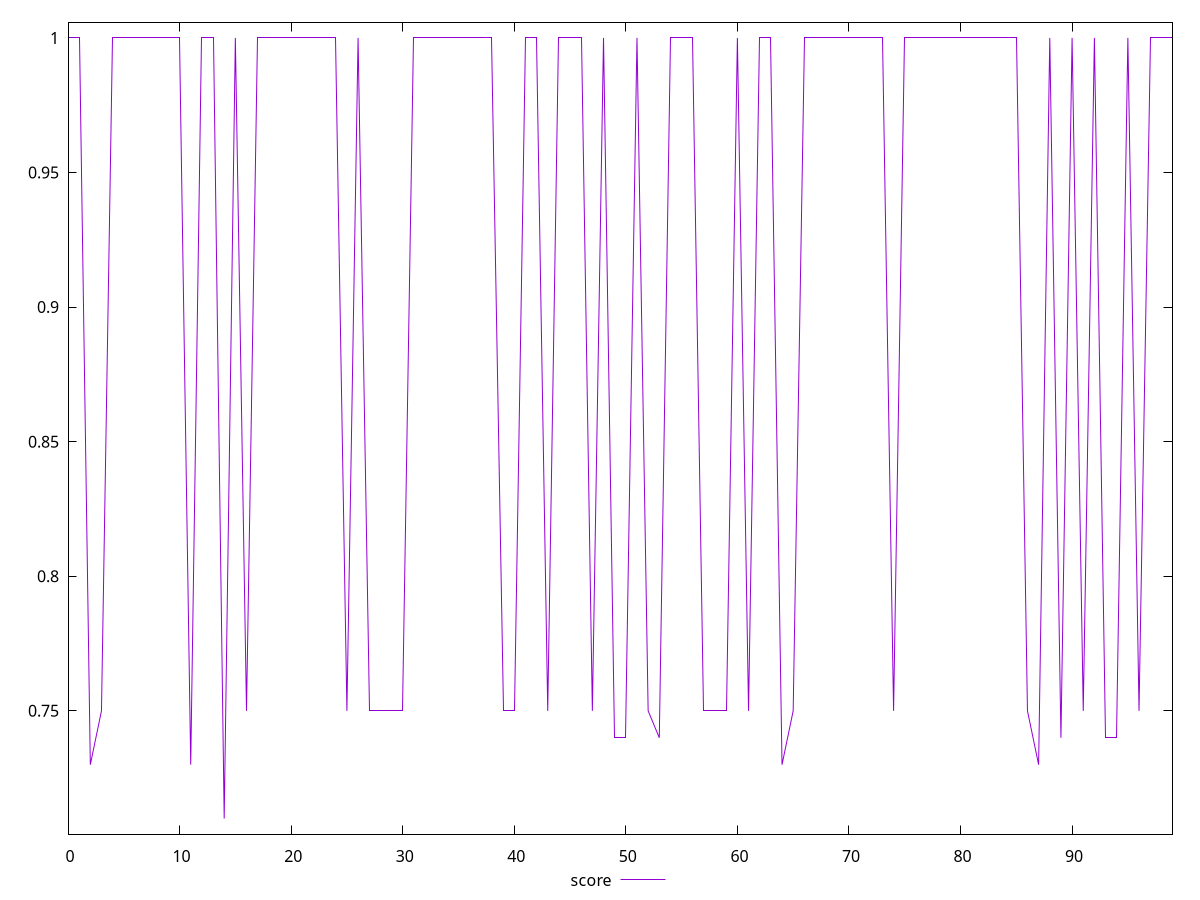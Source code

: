 reset

$score <<EOF
0 1
1 1
2 0.73
3 0.75
4 1
5 1
6 1
7 1
8 1
9 1
10 1
11 0.73
12 1
13 1
14 0.71
15 1
16 0.75
17 1
18 1
19 1
20 1
21 1
22 1
23 1
24 1
25 0.75
26 1
27 0.75
28 0.75
29 0.75
30 0.75
31 1
32 1
33 1
34 1
35 1
36 1
37 1
38 1
39 0.75
40 0.75
41 1
42 1
43 0.75
44 1
45 1
46 1
47 0.75
48 1
49 0.74
50 0.74
51 1
52 0.75
53 0.74
54 1
55 1
56 1
57 0.75
58 0.75
59 0.75
60 1
61 0.75
62 1
63 1
64 0.73
65 0.75
66 1
67 1
68 1
69 1
70 1
71 1
72 1
73 1
74 0.75
75 1
76 1
77 1
78 1
79 1
80 1
81 1
82 1
83 1
84 1
85 1
86 0.75
87 0.73
88 1
89 0.74
90 1
91 0.75
92 1
93 0.74
94 0.74
95 1
96 0.75
97 1
98 1
99 1
EOF

set key outside below
set xrange [0:99]
set yrange [0.7041999999999999:1.0058]
set trange [0.7041999999999999:1.0058]
set terminal svg size 640, 500 enhanced background rgb 'white'
set output "reports/report_00028_2021-02-24T12-49-42.674Z/uses-rel-preconnect/samples/agenda/score/values.svg"

plot $score title "score" with line

reset
